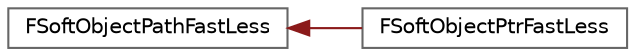 digraph "Graphical Class Hierarchy"
{
 // INTERACTIVE_SVG=YES
 // LATEX_PDF_SIZE
  bgcolor="transparent";
  edge [fontname=Helvetica,fontsize=10,labelfontname=Helvetica,labelfontsize=10];
  node [fontname=Helvetica,fontsize=10,shape=box,height=0.2,width=0.4];
  rankdir="LR";
  Node0 [id="Node000000",label="FSoftObjectPathFastLess",height=0.2,width=0.4,color="grey40", fillcolor="white", style="filled",URL="$d0/d9c/structFSoftObjectPathFastLess.html",tooltip="Fast non-alphabetical order that is only stable during this process' lifetime."];
  Node0 -> Node1 [id="edge5122_Node000000_Node000001",dir="back",color="firebrick4",style="solid",tooltip=" "];
  Node1 [id="Node000001",label="FSoftObjectPtrFastLess",height=0.2,width=0.4,color="grey40", fillcolor="white", style="filled",URL="$dc/d0b/structFSoftObjectPtrFastLess.html",tooltip="Fast non-alphabetical order that is only stable during this process' lifetime."];
}
